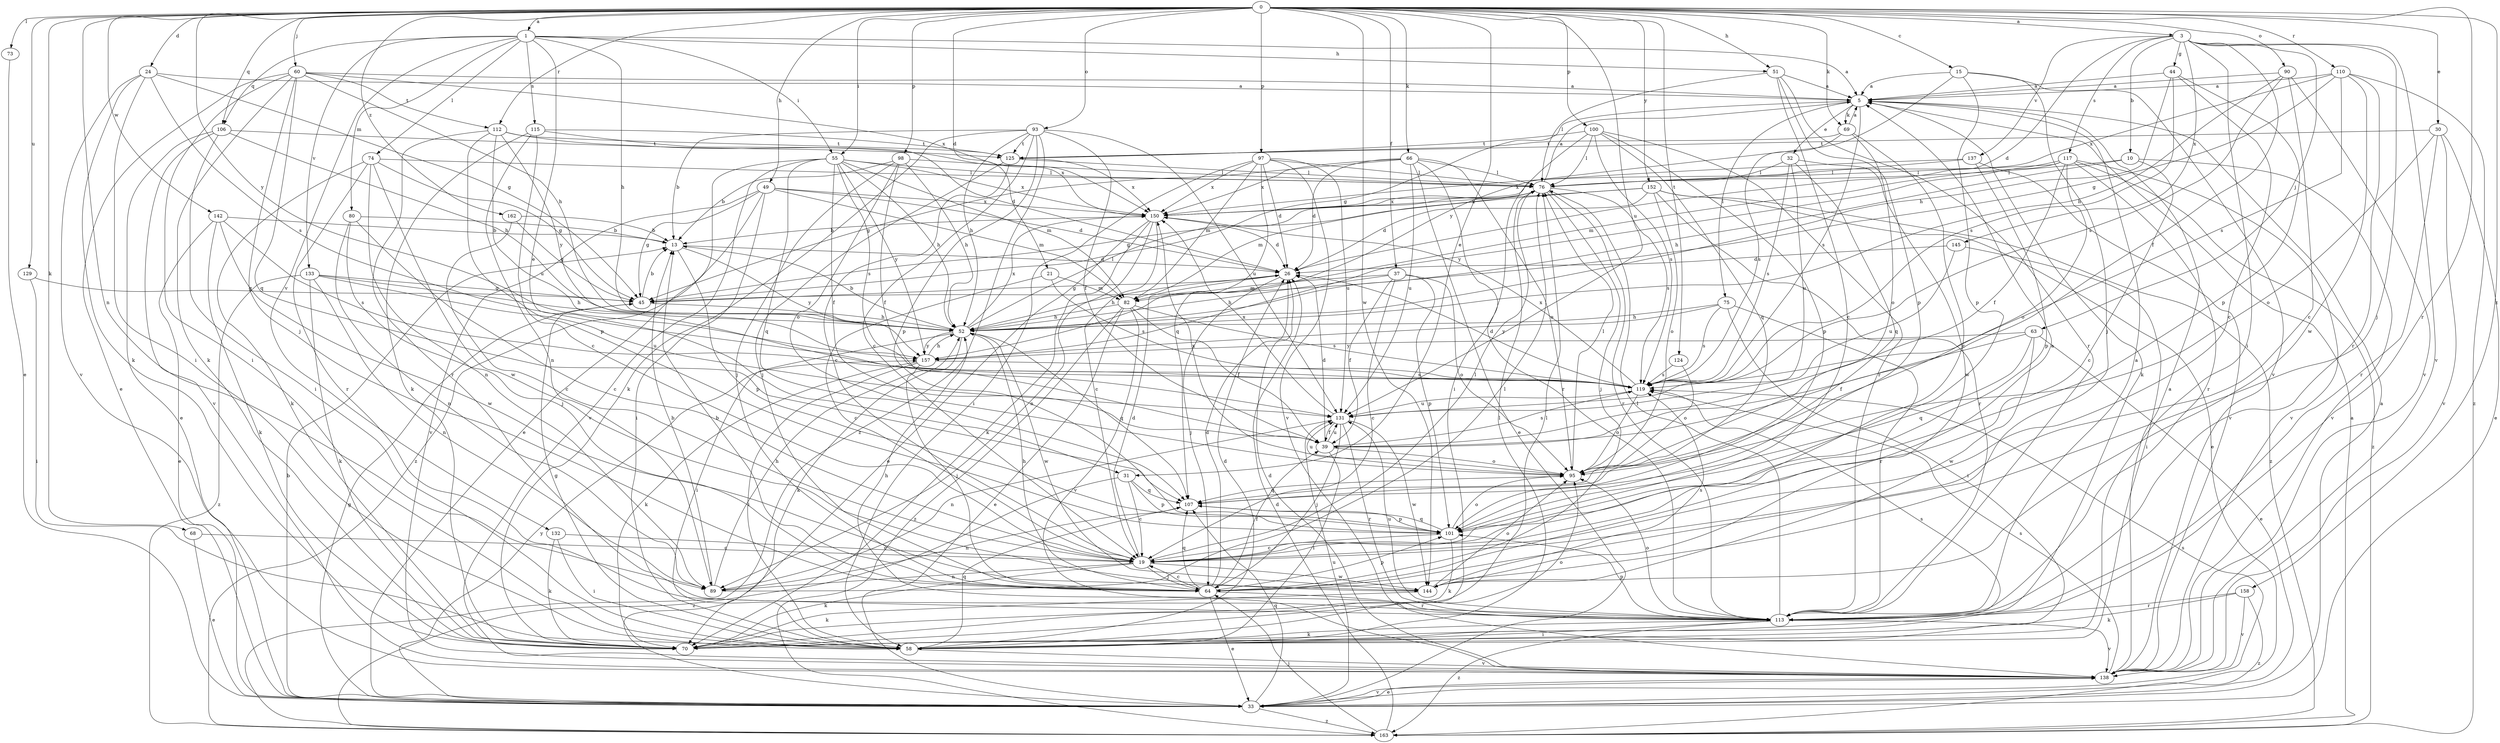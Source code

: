 strict digraph  {
0;
1;
3;
5;
10;
13;
15;
19;
21;
24;
26;
30;
31;
32;
33;
37;
39;
44;
45;
49;
51;
52;
55;
58;
60;
63;
64;
66;
68;
69;
70;
73;
74;
75;
76;
80;
82;
89;
90;
93;
95;
97;
98;
100;
101;
106;
107;
110;
112;
113;
115;
117;
119;
124;
125;
129;
131;
132;
133;
137;
138;
142;
144;
145;
150;
152;
157;
158;
162;
163;
0 -> 1  [label=a];
0 -> 3  [label=a];
0 -> 15  [label=c];
0 -> 21  [label=d];
0 -> 24  [label=d];
0 -> 30  [label=e];
0 -> 31  [label=e];
0 -> 37  [label=f];
0 -> 49  [label=h];
0 -> 51  [label=h];
0 -> 55  [label=i];
0 -> 60  [label=j];
0 -> 66  [label=k];
0 -> 68  [label=k];
0 -> 69  [label=k];
0 -> 73  [label=l];
0 -> 89  [label=n];
0 -> 90  [label=o];
0 -> 93  [label=o];
0 -> 97  [label=p];
0 -> 98  [label=p];
0 -> 100  [label=p];
0 -> 106  [label=q];
0 -> 110  [label=r];
0 -> 112  [label=r];
0 -> 113  [label=r];
0 -> 124  [label=t];
0 -> 129  [label=u];
0 -> 131  [label=u];
0 -> 142  [label=w];
0 -> 144  [label=w];
0 -> 152  [label=y];
0 -> 157  [label=y];
0 -> 158  [label=z];
0 -> 162  [label=z];
1 -> 5  [label=a];
1 -> 31  [label=e];
1 -> 51  [label=h];
1 -> 52  [label=h];
1 -> 55  [label=i];
1 -> 74  [label=l];
1 -> 80  [label=m];
1 -> 106  [label=q];
1 -> 115  [label=s];
1 -> 132  [label=v];
1 -> 133  [label=v];
3 -> 10  [label=b];
3 -> 26  [label=d];
3 -> 39  [label=f];
3 -> 44  [label=g];
3 -> 58  [label=i];
3 -> 63  [label=j];
3 -> 64  [label=j];
3 -> 117  [label=s];
3 -> 137  [label=v];
3 -> 138  [label=v];
3 -> 145  [label=x];
5 -> 32  [label=e];
5 -> 45  [label=g];
5 -> 69  [label=k];
5 -> 70  [label=k];
5 -> 75  [label=l];
5 -> 119  [label=s];
10 -> 19  [label=c];
10 -> 52  [label=h];
10 -> 76  [label=l];
10 -> 138  [label=v];
13 -> 26  [label=d];
13 -> 101  [label=p];
13 -> 157  [label=y];
15 -> 5  [label=a];
15 -> 64  [label=j];
15 -> 101  [label=p];
15 -> 138  [label=v];
15 -> 157  [label=y];
19 -> 26  [label=d];
19 -> 64  [label=j];
19 -> 70  [label=k];
19 -> 76  [label=l];
19 -> 89  [label=n];
19 -> 144  [label=w];
21 -> 19  [label=c];
21 -> 82  [label=m];
21 -> 119  [label=s];
24 -> 5  [label=a];
24 -> 45  [label=g];
24 -> 58  [label=i];
24 -> 70  [label=k];
24 -> 119  [label=s];
24 -> 138  [label=v];
26 -> 45  [label=g];
26 -> 52  [label=h];
26 -> 64  [label=j];
30 -> 33  [label=e];
30 -> 95  [label=o];
30 -> 113  [label=r];
30 -> 125  [label=t];
30 -> 138  [label=v];
31 -> 19  [label=c];
31 -> 101  [label=p];
31 -> 107  [label=q];
31 -> 163  [label=z];
32 -> 76  [label=l];
32 -> 107  [label=q];
32 -> 119  [label=s];
32 -> 131  [label=u];
32 -> 144  [label=w];
33 -> 5  [label=a];
33 -> 13  [label=b];
33 -> 45  [label=g];
33 -> 107  [label=q];
33 -> 119  [label=s];
33 -> 131  [label=u];
33 -> 138  [label=v];
33 -> 157  [label=y];
33 -> 163  [label=z];
37 -> 19  [label=c];
37 -> 39  [label=f];
37 -> 52  [label=h];
37 -> 82  [label=m];
37 -> 95  [label=o];
37 -> 101  [label=p];
39 -> 26  [label=d];
39 -> 58  [label=i];
39 -> 95  [label=o];
39 -> 119  [label=s];
39 -> 131  [label=u];
44 -> 5  [label=a];
44 -> 19  [label=c];
44 -> 52  [label=h];
44 -> 101  [label=p];
44 -> 119  [label=s];
45 -> 13  [label=b];
45 -> 52  [label=h];
49 -> 26  [label=d];
49 -> 45  [label=g];
49 -> 58  [label=i];
49 -> 82  [label=m];
49 -> 138  [label=v];
49 -> 150  [label=x];
49 -> 163  [label=z];
51 -> 5  [label=a];
51 -> 19  [label=c];
51 -> 76  [label=l];
51 -> 101  [label=p];
51 -> 113  [label=r];
52 -> 13  [label=b];
52 -> 58  [label=i];
52 -> 70  [label=k];
52 -> 76  [label=l];
52 -> 107  [label=q];
52 -> 144  [label=w];
52 -> 150  [label=x];
52 -> 157  [label=y];
55 -> 33  [label=e];
55 -> 39  [label=f];
55 -> 52  [label=h];
55 -> 76  [label=l];
55 -> 82  [label=m];
55 -> 107  [label=q];
55 -> 119  [label=s];
55 -> 138  [label=v];
55 -> 150  [label=x];
55 -> 157  [label=y];
58 -> 26  [label=d];
58 -> 45  [label=g];
58 -> 76  [label=l];
58 -> 107  [label=q];
58 -> 138  [label=v];
60 -> 5  [label=a];
60 -> 33  [label=e];
60 -> 52  [label=h];
60 -> 58  [label=i];
60 -> 64  [label=j];
60 -> 70  [label=k];
60 -> 107  [label=q];
60 -> 150  [label=x];
60 -> 112  [label=t];
63 -> 33  [label=e];
63 -> 39  [label=f];
63 -> 107  [label=q];
63 -> 144  [label=w];
63 -> 157  [label=y];
64 -> 5  [label=a];
64 -> 13  [label=b];
64 -> 19  [label=c];
64 -> 26  [label=d];
64 -> 33  [label=e];
64 -> 39  [label=f];
64 -> 52  [label=h];
64 -> 101  [label=p];
64 -> 107  [label=q];
64 -> 113  [label=r];
66 -> 26  [label=d];
66 -> 33  [label=e];
66 -> 45  [label=g];
66 -> 76  [label=l];
66 -> 95  [label=o];
66 -> 113  [label=r];
66 -> 131  [label=u];
66 -> 150  [label=x];
68 -> 19  [label=c];
68 -> 33  [label=e];
69 -> 5  [label=a];
69 -> 19  [label=c];
69 -> 95  [label=o];
69 -> 119  [label=s];
69 -> 125  [label=t];
70 -> 76  [label=l];
70 -> 95  [label=o];
70 -> 119  [label=s];
73 -> 33  [label=e];
74 -> 45  [label=g];
74 -> 70  [label=k];
74 -> 76  [label=l];
74 -> 89  [label=n];
74 -> 113  [label=r];
74 -> 144  [label=w];
75 -> 52  [label=h];
75 -> 58  [label=i];
75 -> 113  [label=r];
75 -> 119  [label=s];
75 -> 157  [label=y];
76 -> 5  [label=a];
76 -> 64  [label=j];
76 -> 82  [label=m];
76 -> 113  [label=r];
76 -> 119  [label=s];
76 -> 150  [label=x];
80 -> 13  [label=b];
80 -> 19  [label=c];
80 -> 64  [label=j];
80 -> 89  [label=n];
82 -> 33  [label=e];
82 -> 39  [label=f];
82 -> 52  [label=h];
82 -> 119  [label=s];
82 -> 138  [label=v];
82 -> 163  [label=z];
89 -> 13  [label=b];
89 -> 52  [label=h];
89 -> 76  [label=l];
90 -> 5  [label=a];
90 -> 19  [label=c];
90 -> 52  [label=h];
90 -> 119  [label=s];
90 -> 138  [label=v];
93 -> 13  [label=b];
93 -> 19  [label=c];
93 -> 39  [label=f];
93 -> 52  [label=h];
93 -> 70  [label=k];
93 -> 101  [label=p];
93 -> 125  [label=t];
93 -> 131  [label=u];
93 -> 163  [label=z];
95 -> 76  [label=l];
95 -> 107  [label=q];
95 -> 131  [label=u];
95 -> 150  [label=x];
97 -> 26  [label=d];
97 -> 58  [label=i];
97 -> 76  [label=l];
97 -> 82  [label=m];
97 -> 107  [label=q];
97 -> 131  [label=u];
97 -> 138  [label=v];
97 -> 150  [label=x];
98 -> 13  [label=b];
98 -> 39  [label=f];
98 -> 52  [label=h];
98 -> 64  [label=j];
98 -> 76  [label=l];
98 -> 95  [label=o];
100 -> 58  [label=i];
100 -> 76  [label=l];
100 -> 101  [label=p];
100 -> 107  [label=q];
100 -> 113  [label=r];
100 -> 119  [label=s];
100 -> 125  [label=t];
101 -> 19  [label=c];
101 -> 70  [label=k];
101 -> 95  [label=o];
101 -> 107  [label=q];
106 -> 33  [label=e];
106 -> 52  [label=h];
106 -> 58  [label=i];
106 -> 125  [label=t];
106 -> 138  [label=v];
107 -> 89  [label=n];
107 -> 101  [label=p];
110 -> 5  [label=a];
110 -> 45  [label=g];
110 -> 113  [label=r];
110 -> 119  [label=s];
110 -> 144  [label=w];
110 -> 150  [label=x];
110 -> 163  [label=z];
112 -> 101  [label=p];
112 -> 113  [label=r];
112 -> 125  [label=t];
112 -> 131  [label=u];
112 -> 150  [label=x];
112 -> 157  [label=y];
113 -> 5  [label=a];
113 -> 52  [label=h];
113 -> 58  [label=i];
113 -> 70  [label=k];
113 -> 76  [label=l];
113 -> 95  [label=o];
113 -> 101  [label=p];
113 -> 131  [label=u];
113 -> 138  [label=v];
113 -> 163  [label=z];
115 -> 19  [label=c];
115 -> 26  [label=d];
115 -> 70  [label=k];
115 -> 89  [label=n];
115 -> 125  [label=t];
117 -> 39  [label=f];
117 -> 76  [label=l];
117 -> 82  [label=m];
117 -> 95  [label=o];
117 -> 113  [label=r];
117 -> 138  [label=v];
117 -> 157  [label=y];
117 -> 163  [label=z];
119 -> 26  [label=d];
119 -> 95  [label=o];
119 -> 131  [label=u];
119 -> 150  [label=x];
124 -> 95  [label=o];
124 -> 119  [label=s];
125 -> 19  [label=c];
125 -> 64  [label=j];
125 -> 76  [label=l];
125 -> 150  [label=x];
129 -> 45  [label=g];
129 -> 58  [label=i];
131 -> 39  [label=f];
131 -> 64  [label=j];
131 -> 89  [label=n];
131 -> 113  [label=r];
131 -> 144  [label=w];
131 -> 150  [label=x];
132 -> 19  [label=c];
132 -> 58  [label=i];
132 -> 70  [label=k];
133 -> 45  [label=g];
133 -> 52  [label=h];
133 -> 70  [label=k];
133 -> 89  [label=n];
133 -> 131  [label=u];
133 -> 163  [label=z];
137 -> 76  [label=l];
137 -> 101  [label=p];
137 -> 138  [label=v];
137 -> 150  [label=x];
138 -> 5  [label=a];
138 -> 26  [label=d];
138 -> 33  [label=e];
138 -> 119  [label=s];
142 -> 13  [label=b];
142 -> 33  [label=e];
142 -> 70  [label=k];
142 -> 119  [label=s];
142 -> 144  [label=w];
144 -> 70  [label=k];
144 -> 95  [label=o];
144 -> 119  [label=s];
145 -> 26  [label=d];
145 -> 58  [label=i];
145 -> 131  [label=u];
150 -> 13  [label=b];
150 -> 19  [label=c];
150 -> 26  [label=d];
150 -> 33  [label=e];
150 -> 70  [label=k];
150 -> 89  [label=n];
152 -> 26  [label=d];
152 -> 33  [label=e];
152 -> 45  [label=g];
152 -> 95  [label=o];
152 -> 113  [label=r];
152 -> 150  [label=x];
152 -> 163  [label=z];
157 -> 52  [label=h];
157 -> 58  [label=i];
157 -> 64  [label=j];
157 -> 70  [label=k];
157 -> 119  [label=s];
158 -> 70  [label=k];
158 -> 113  [label=r];
158 -> 138  [label=v];
158 -> 163  [label=z];
162 -> 13  [label=b];
162 -> 19  [label=c];
162 -> 45  [label=g];
163 -> 5  [label=a];
163 -> 26  [label=d];
163 -> 64  [label=j];
}
